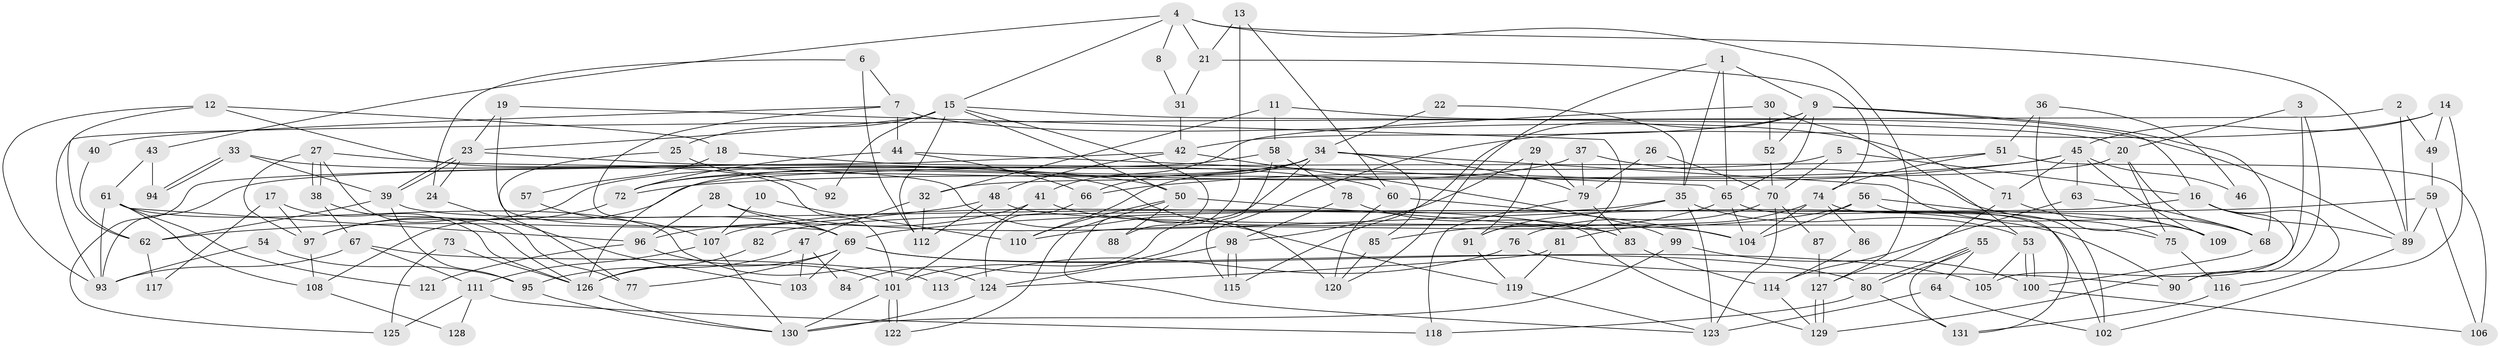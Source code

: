 // Generated by graph-tools (version 1.1) at 2025/36/03/09/25 02:36:10]
// undirected, 131 vertices, 262 edges
graph export_dot {
graph [start="1"]
  node [color=gray90,style=filled];
  1;
  2;
  3;
  4;
  5;
  6;
  7;
  8;
  9;
  10;
  11;
  12;
  13;
  14;
  15;
  16;
  17;
  18;
  19;
  20;
  21;
  22;
  23;
  24;
  25;
  26;
  27;
  28;
  29;
  30;
  31;
  32;
  33;
  34;
  35;
  36;
  37;
  38;
  39;
  40;
  41;
  42;
  43;
  44;
  45;
  46;
  47;
  48;
  49;
  50;
  51;
  52;
  53;
  54;
  55;
  56;
  57;
  58;
  59;
  60;
  61;
  62;
  63;
  64;
  65;
  66;
  67;
  68;
  69;
  70;
  71;
  72;
  73;
  74;
  75;
  76;
  77;
  78;
  79;
  80;
  81;
  82;
  83;
  84;
  85;
  86;
  87;
  88;
  89;
  90;
  91;
  92;
  93;
  94;
  95;
  96;
  97;
  98;
  99;
  100;
  101;
  102;
  103;
  104;
  105;
  106;
  107;
  108;
  109;
  110;
  111;
  112;
  113;
  114;
  115;
  116;
  117;
  118;
  119;
  120;
  121;
  122;
  123;
  124;
  125;
  126;
  127;
  128;
  129;
  130;
  131;
  1 -- 65;
  1 -- 9;
  1 -- 35;
  1 -- 120;
  2 -- 89;
  2 -- 93;
  2 -- 49;
  3 -- 105;
  3 -- 20;
  3 -- 90;
  4 -- 89;
  4 -- 15;
  4 -- 8;
  4 -- 21;
  4 -- 43;
  4 -- 127;
  5 -- 16;
  5 -- 70;
  5 -- 93;
  6 -- 7;
  6 -- 24;
  6 -- 112;
  7 -- 71;
  7 -- 69;
  7 -- 40;
  7 -- 44;
  8 -- 31;
  9 -- 65;
  9 -- 68;
  9 -- 16;
  9 -- 42;
  9 -- 52;
  9 -- 115;
  10 -- 107;
  10 -- 110;
  11 -- 89;
  11 -- 32;
  11 -- 58;
  12 -- 101;
  12 -- 62;
  12 -- 18;
  12 -- 93;
  13 -- 21;
  13 -- 60;
  13 -- 88;
  14 -- 101;
  14 -- 45;
  14 -- 49;
  14 -- 90;
  15 -- 50;
  15 -- 20;
  15 -- 23;
  15 -- 25;
  15 -- 92;
  15 -- 112;
  15 -- 123;
  16 -- 129;
  16 -- 82;
  16 -- 89;
  16 -- 116;
  17 -- 126;
  17 -- 97;
  17 -- 117;
  18 -- 60;
  18 -- 57;
  19 -- 23;
  19 -- 69;
  19 -- 91;
  20 -- 75;
  20 -- 68;
  20 -- 32;
  21 -- 74;
  21 -- 31;
  22 -- 35;
  22 -- 34;
  23 -- 39;
  23 -- 39;
  23 -- 24;
  23 -- 50;
  24 -- 103;
  25 -- 77;
  25 -- 92;
  26 -- 79;
  26 -- 70;
  27 -- 97;
  27 -- 38;
  27 -- 38;
  27 -- 77;
  27 -- 120;
  28 -- 69;
  28 -- 90;
  28 -- 96;
  29 -- 98;
  29 -- 79;
  29 -- 91;
  30 -- 41;
  30 -- 53;
  30 -- 52;
  31 -- 42;
  32 -- 112;
  32 -- 47;
  33 -- 119;
  33 -- 94;
  33 -- 94;
  33 -- 39;
  34 -- 66;
  34 -- 85;
  34 -- 72;
  34 -- 75;
  34 -- 79;
  34 -- 84;
  34 -- 110;
  34 -- 126;
  35 -- 91;
  35 -- 53;
  35 -- 107;
  35 -- 123;
  36 -- 109;
  36 -- 51;
  36 -- 46;
  37 -- 79;
  37 -- 72;
  37 -- 68;
  38 -- 126;
  38 -- 67;
  39 -- 62;
  39 -- 95;
  39 -- 129;
  40 -- 62;
  41 -- 96;
  41 -- 104;
  41 -- 101;
  42 -- 48;
  42 -- 99;
  42 -- 125;
  43 -- 61;
  43 -- 94;
  44 -- 72;
  44 -- 65;
  44 -- 66;
  45 -- 63;
  45 -- 66;
  45 -- 46;
  45 -- 71;
  45 -- 72;
  45 -- 109;
  47 -- 95;
  47 -- 84;
  47 -- 103;
  48 -- 112;
  48 -- 75;
  48 -- 62;
  49 -- 59;
  50 -- 83;
  50 -- 88;
  50 -- 110;
  50 -- 122;
  51 -- 74;
  51 -- 108;
  51 -- 106;
  52 -- 70;
  53 -- 100;
  53 -- 100;
  53 -- 105;
  54 -- 93;
  54 -- 95;
  55 -- 80;
  55 -- 80;
  55 -- 64;
  55 -- 131;
  56 -- 110;
  56 -- 109;
  56 -- 104;
  56 -- 131;
  57 -- 107;
  58 -- 115;
  58 -- 78;
  58 -- 97;
  59 -- 69;
  59 -- 89;
  59 -- 106;
  60 -- 120;
  60 -- 104;
  61 -- 96;
  61 -- 93;
  61 -- 108;
  61 -- 121;
  61 -- 124;
  62 -- 117;
  63 -- 68;
  63 -- 114;
  64 -- 123;
  64 -- 102;
  65 -- 102;
  65 -- 85;
  65 -- 104;
  66 -- 124;
  67 -- 93;
  67 -- 111;
  67 -- 113;
  68 -- 100;
  69 -- 126;
  69 -- 80;
  69 -- 77;
  69 -- 103;
  69 -- 105;
  70 -- 123;
  70 -- 76;
  70 -- 87;
  71 -- 127;
  71 -- 109;
  72 -- 97;
  73 -- 125;
  73 -- 126;
  74 -- 81;
  74 -- 104;
  74 -- 86;
  74 -- 102;
  75 -- 116;
  76 -- 90;
  76 -- 113;
  78 -- 98;
  78 -- 83;
  79 -- 118;
  79 -- 83;
  80 -- 131;
  80 -- 118;
  81 -- 124;
  81 -- 119;
  82 -- 126;
  83 -- 114;
  85 -- 120;
  86 -- 114;
  87 -- 127;
  89 -- 102;
  91 -- 119;
  95 -- 130;
  96 -- 101;
  96 -- 121;
  97 -- 108;
  98 -- 124;
  98 -- 115;
  98 -- 115;
  99 -- 100;
  99 -- 130;
  100 -- 106;
  101 -- 122;
  101 -- 122;
  101 -- 130;
  107 -- 130;
  107 -- 111;
  108 -- 128;
  111 -- 118;
  111 -- 125;
  111 -- 128;
  114 -- 129;
  116 -- 131;
  119 -- 123;
  124 -- 130;
  126 -- 130;
  127 -- 129;
  127 -- 129;
}
